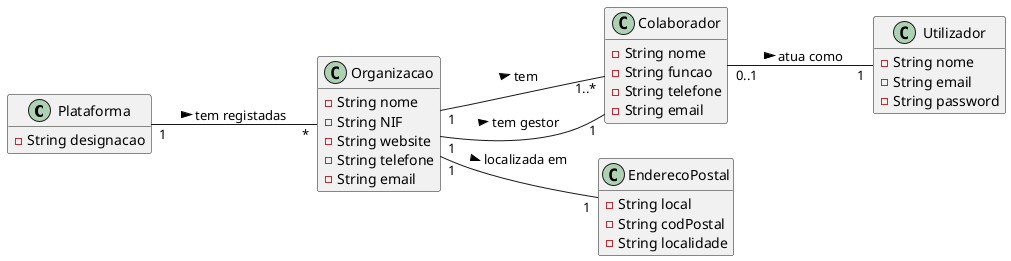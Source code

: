 @startuml

hide methods
left to right direction

class Plataforma {
  -String designacao
}

class Organizacao {
  -String nome
  -String NIF
  -String website
  -String telefone
  -String email
}

class Colaborador {
  -String nome
  -String funcao
  -String telefone
  -String email
}

class EnderecoPostal {
  -String local
  -String codPostal
  -String localidade
}


class Utilizador {
  -String nome
  -String email
  -String password
}


Plataforma "1" -- "*" Organizacao : tem registadas >
Organizacao "1" -- "1..*" Colaborador: tem >
Organizacao "1" -- "1" Colaborador: tem gestor >
Organizacao "1" -- "1" EnderecoPostal: localizada em >
Colaborador "0..1" -- "1" Utilizador: atua como >
@enduml
